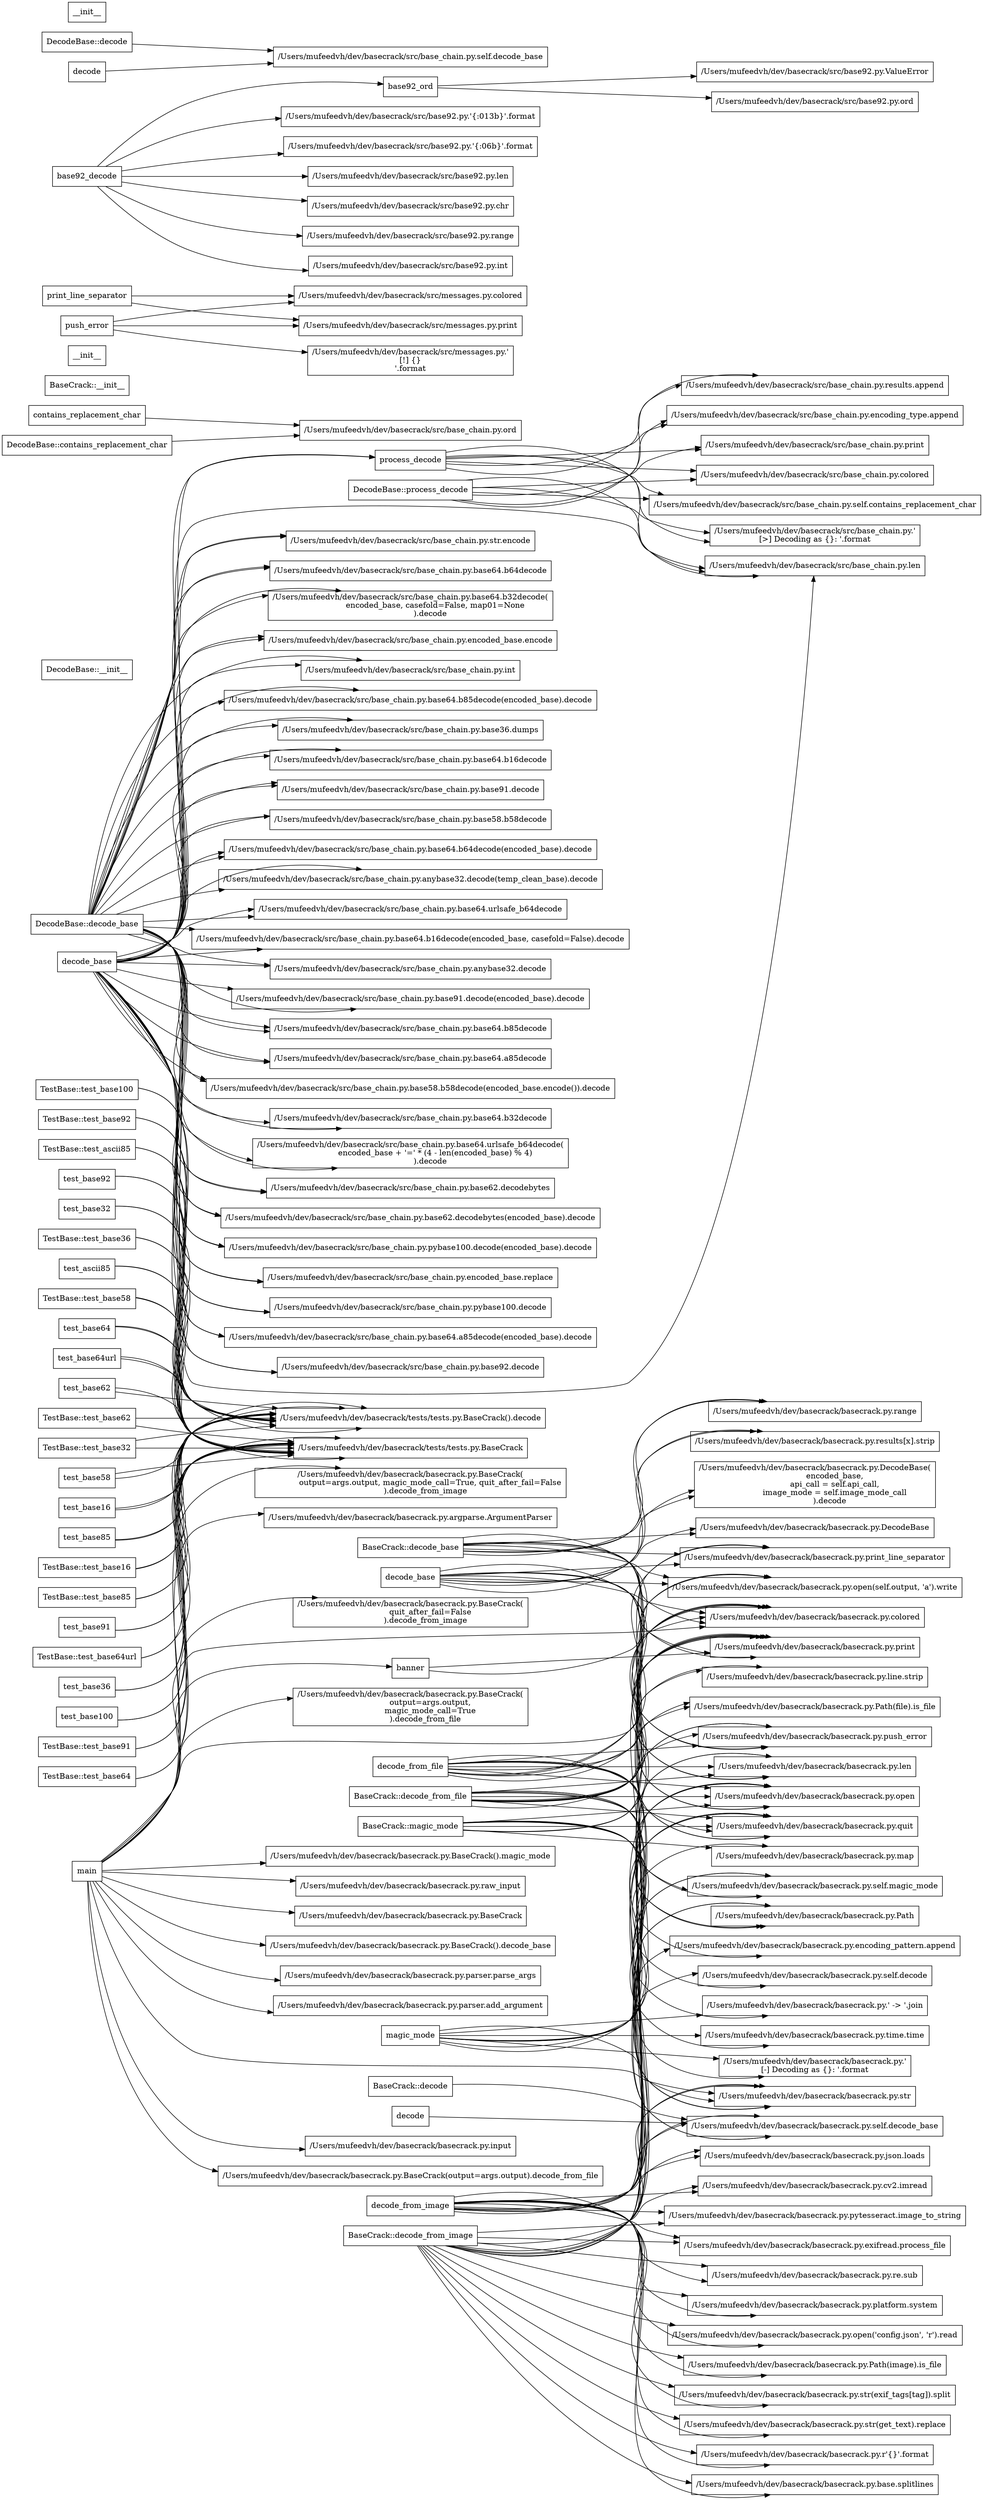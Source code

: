 digraph CallGraph {
  rankdir=LR;
  node [shape=box];
  "/Users/mufeedvh/dev/basecrack/basecrack.py.banner" [label="banner"];
  "/Users/mufeedvh/dev/basecrack/tests/tests.py.test_ascii85" [label="test_ascii85"];
  "/Users/mufeedvh/dev/basecrack/tests/tests.py.TestBase.test_base58" [label="TestBase::test_base58"];
  "/Users/mufeedvh/dev/basecrack/src/base_chain.py.process_decode" [label="process_decode"];
  "/Users/mufeedvh/dev/basecrack/tests/tests.py.test_base64" [label="test_base64"];
  "/Users/mufeedvh/dev/basecrack/tests/tests.py.test_base64url" [label="test_base64url"];
  "/Users/mufeedvh/dev/basecrack/src/base_chain.py.DecodeBase.decode_base" [label="DecodeBase::decode_base"];
  "/Users/mufeedvh/dev/basecrack/tests/tests.py.test_base62" [label="test_base62"];
  "/Users/mufeedvh/dev/basecrack/basecrack.py.BaseCrack.decode_from_image" [label="BaseCrack::decode_from_image"];
  "/Users/mufeedvh/dev/basecrack/basecrack.py.decode_base" [label="decode_base"];
  "/Users/mufeedvh/dev/basecrack/src/base_chain.py.DecodeBase.__init__" [label="DecodeBase::__init__"];
  "/Users/mufeedvh/dev/basecrack/basecrack.py.BaseCrack.decode_from_file" [label="BaseCrack::decode_from_file"];
  "/Users/mufeedvh/dev/basecrack/tests/tests.py.TestBase.test_base62" [label="TestBase::test_base62"];
  "/Users/mufeedvh/dev/basecrack/src/base_chain.py.contains_replacement_char" [label="contains_replacement_char"];
  "/Users/mufeedvh/dev/basecrack/basecrack.py.BaseCrack.__init__" [label="BaseCrack::__init__"];
  "/Users/mufeedvh/dev/basecrack/basecrack.py.magic_mode" [label="magic_mode"];
  "/Users/mufeedvh/dev/basecrack/basecrack.py.BaseCrack.decode_base" [label="BaseCrack::decode_base"];
  "/Users/mufeedvh/dev/basecrack/basecrack.py.__init__" [label="__init__"];
  "/Users/mufeedvh/dev/basecrack/tests/tests.py.TestBase.test_base32" [label="TestBase::test_base32"];
  "/Users/mufeedvh/dev/basecrack/tests/tests.py.test_base58" [label="test_base58"];
  "/Users/mufeedvh/dev/basecrack/basecrack.py.decode_from_file" [label="decode_from_file"];
  "/Users/mufeedvh/dev/basecrack/tests/tests.py.test_base16" [label="test_base16"];
  "/Users/mufeedvh/dev/basecrack/tests/tests.py.test_base85" [label="test_base85"];
  "/Users/mufeedvh/dev/basecrack/basecrack.py.decode_from_image" [label="decode_from_image"];
  "/Users/mufeedvh/dev/basecrack/src/messages.py.print_line_separator" [label="print_line_separator"];
  "/Users/mufeedvh/dev/basecrack/tests/tests.py.TestBase.test_base16" [label="TestBase::test_base16"];
  "/Users/mufeedvh/dev/basecrack/src/base92.py.base92_ord" [label="base92_ord"];
  "/Users/mufeedvh/dev/basecrack/basecrack.py.BaseCrack.decode" [label="BaseCrack::decode"];
  "/Users/mufeedvh/dev/basecrack/src/base_chain.py.DecodeBase.decode" [label="DecodeBase::decode"];
  "/Users/mufeedvh/dev/basecrack/basecrack.py.BaseCrack.magic_mode" [label="BaseCrack::magic_mode"];
  "/Users/mufeedvh/dev/basecrack/src/base_chain.py.DecodeBase.process_decode" [label="DecodeBase::process_decode"];
  "/Users/mufeedvh/dev/basecrack/tests/tests.py.TestBase.test_base85" [label="TestBase::test_base85"];
  "/Users/mufeedvh/dev/basecrack/src/base_chain.py.__init__" [label="__init__"];
  "/Users/mufeedvh/dev/basecrack/src/base_chain.py.DecodeBase.contains_replacement_char" [label="DecodeBase::contains_replacement_char"];
  "/Users/mufeedvh/dev/basecrack/src/messages.py.push_error" [label="push_error"];
  "/Users/mufeedvh/dev/basecrack/src/base_chain.py.decode_base" [label="decode_base"];
  "/Users/mufeedvh/dev/basecrack/src/base_chain.py.decode" [label="decode"];
  "/Users/mufeedvh/dev/basecrack/tests/tests.py.test_base91" [label="test_base91"];
  "/Users/mufeedvh/dev/basecrack/tests/tests.py.TestBase.test_base64url" [label="TestBase::test_base64url"];
  "/Users/mufeedvh/dev/basecrack/tests/tests.py.test_base36" [label="test_base36"];
  "/Users/mufeedvh/dev/basecrack/tests/tests.py.test_base100" [label="test_base100"];
  "/Users/mufeedvh/dev/basecrack/tests/tests.py.TestBase.test_base91" [label="TestBase::test_base91"];
  "/Users/mufeedvh/dev/basecrack/tests/tests.py.TestBase.test_base64" [label="TestBase::test_base64"];
  "/Users/mufeedvh/dev/basecrack/tests/tests.py.TestBase.test_base100" [label="TestBase::test_base100"];
  "/Users/mufeedvh/dev/basecrack/src/base92.py.base92_decode" [label="base92_decode"];
  "/Users/mufeedvh/dev/basecrack/tests/tests.py.TestBase.test_base92" [label="TestBase::test_base92"];
  "/Users/mufeedvh/dev/basecrack/tests/tests.py.TestBase.test_ascii85" [label="TestBase::test_ascii85"];
  "/Users/mufeedvh/dev/basecrack/basecrack.py.decode" [label="decode"];
  "/Users/mufeedvh/dev/basecrack/tests/tests.py.test_base92" [label="test_base92"];
  "/Users/mufeedvh/dev/basecrack/tests/tests.py.test_base32" [label="test_base32"];
  "/Users/mufeedvh/dev/basecrack/basecrack.py.main" [label="main"];
  "/Users/mufeedvh/dev/basecrack/tests/tests.py.TestBase.test_base36" [label="TestBase::test_base36"];
  "/Users/mufeedvh/dev/basecrack/basecrack.py.BaseCrack.decode_from_image" -> "/Users/mufeedvh/dev/basecrack/basecrack.py.len";
  "/Users/mufeedvh/dev/basecrack/basecrack.py.BaseCrack.decode_from_image" -> "/Users/mufeedvh/dev/basecrack/basecrack.py.re.sub";
  "/Users/mufeedvh/dev/basecrack/basecrack.py.BaseCrack.decode_from_image" -> "/Users/mufeedvh/dev/basecrack/basecrack.py.platform.system";
  "/Users/mufeedvh/dev/basecrack/basecrack.py.BaseCrack.decode_from_image" -> "/Users/mufeedvh/dev/basecrack/basecrack.py.open('config.json', 'r').read";
  "/Users/mufeedvh/dev/basecrack/basecrack.py.BaseCrack.decode_from_image" -> "/Users/mufeedvh/dev/basecrack/basecrack.py.self.magic_mode";
  "/Users/mufeedvh/dev/basecrack/basecrack.py.BaseCrack.decode_from_image" -> "/Users/mufeedvh/dev/basecrack/basecrack.py.str(exif_tags[tag]).split";
  "/Users/mufeedvh/dev/basecrack/basecrack.py.BaseCrack.decode_from_image" -> "/Users/mufeedvh/dev/basecrack/basecrack.py.quit";
  "/Users/mufeedvh/dev/basecrack/basecrack.py.BaseCrack.decode_from_image" -> "/Users/mufeedvh/dev/basecrack/basecrack.py.str(get_text).replace";
  "/Users/mufeedvh/dev/basecrack/basecrack.py.BaseCrack.decode_from_image" -> "/Users/mufeedvh/dev/basecrack/basecrack.py.str";
  "/Users/mufeedvh/dev/basecrack/basecrack.py.BaseCrack.decode_from_image" -> "/Users/mufeedvh/dev/basecrack/basecrack.py.r'{}'.format";
  "/Users/mufeedvh/dev/basecrack/basecrack.py.BaseCrack.decode_from_image" -> "/Users/mufeedvh/dev/basecrack/basecrack.py.base.splitlines";
  "/Users/mufeedvh/dev/basecrack/basecrack.py.BaseCrack.decode_from_image" -> "/Users/mufeedvh/dev/basecrack/basecrack.py.json.loads";
  "/Users/mufeedvh/dev/basecrack/basecrack.py.BaseCrack.decode_from_image" -> "/Users/mufeedvh/dev/basecrack/basecrack.py.cv2.imread";
  "/Users/mufeedvh/dev/basecrack/basecrack.py.BaseCrack.decode_from_image" -> "/Users/mufeedvh/dev/basecrack/basecrack.py.pytesseract.image_to_string";
  "/Users/mufeedvh/dev/basecrack/basecrack.py.BaseCrack.decode_from_image" -> "/Users/mufeedvh/dev/basecrack/basecrack.py.push_error";
  "/Users/mufeedvh/dev/basecrack/basecrack.py.BaseCrack.decode_from_image" -> "/Users/mufeedvh/dev/basecrack/basecrack.py.exifread.process_file";
  "/Users/mufeedvh/dev/basecrack/basecrack.py.BaseCrack.decode_from_image" -> "/Users/mufeedvh/dev/basecrack/basecrack.py.open";
  "/Users/mufeedvh/dev/basecrack/basecrack.py.BaseCrack.decode_from_image" -> "/Users/mufeedvh/dev/basecrack/basecrack.py.self.decode_base";
  "/Users/mufeedvh/dev/basecrack/basecrack.py.BaseCrack.decode_from_image" -> "/Users/mufeedvh/dev/basecrack/basecrack.py.Path(image).is_file";
  "/Users/mufeedvh/dev/basecrack/basecrack.py.BaseCrack.decode_from_image" -> "/Users/mufeedvh/dev/basecrack/basecrack.py.Path";
  "/Users/mufeedvh/dev/basecrack/src/base92.py.base92_decode" -> "/Users/mufeedvh/dev/basecrack/src/base92.py.'{:013b}'.format";
  "/Users/mufeedvh/dev/basecrack/src/base92.py.base92_decode" -> "/Users/mufeedvh/dev/basecrack/src/base92.py.'{:06b}'.format";
  "/Users/mufeedvh/dev/basecrack/src/base92.py.base92_decode" -> "/Users/mufeedvh/dev/basecrack/src/base92.py.len";
  "/Users/mufeedvh/dev/basecrack/src/base92.py.base92_decode" -> "/Users/mufeedvh/dev/basecrack/src/base92.py.chr";
  "/Users/mufeedvh/dev/basecrack/src/base92.py.base92_decode" -> "/Users/mufeedvh/dev/basecrack/src/base92.py.range";
  "/Users/mufeedvh/dev/basecrack/src/base92.py.base92_decode" -> "/Users/mufeedvh/dev/basecrack/src/base92.py.base92_ord";
  "/Users/mufeedvh/dev/basecrack/src/base92.py.base92_decode" -> "/Users/mufeedvh/dev/basecrack/src/base92.py.int";
  "/Users/mufeedvh/dev/basecrack/src/base_chain.py.DecodeBase.process_decode" -> "/Users/mufeedvh/dev/basecrack/src/base_chain.py.results.append";
  "/Users/mufeedvh/dev/basecrack/src/base_chain.py.DecodeBase.process_decode" -> "/Users/mufeedvh/dev/basecrack/src/base_chain.py.encoding_type.append";
  "/Users/mufeedvh/dev/basecrack/src/base_chain.py.DecodeBase.process_decode" -> "/Users/mufeedvh/dev/basecrack/src/base_chain.py.print";
  "/Users/mufeedvh/dev/basecrack/src/base_chain.py.DecodeBase.process_decode" -> "/Users/mufeedvh/dev/basecrack/src/base_chain.py.colored";
  "/Users/mufeedvh/dev/basecrack/src/base_chain.py.DecodeBase.process_decode" -> "/Users/mufeedvh/dev/basecrack/src/base_chain.py.self.contains_replacement_char";
  "/Users/mufeedvh/dev/basecrack/src/base_chain.py.DecodeBase.process_decode" -> "/Users/mufeedvh/dev/basecrack/src/base_chain.py.'\n[>] Decoding as {}: '.format";
  "/Users/mufeedvh/dev/basecrack/src/base_chain.py.DecodeBase.process_decode" -> "/Users/mufeedvh/dev/basecrack/src/base_chain.py.len";
  "/Users/mufeedvh/dev/basecrack/src/base_chain.py.contains_replacement_char" -> "/Users/mufeedvh/dev/basecrack/src/base_chain.py.ord";
  "/Users/mufeedvh/dev/basecrack/tests/tests.py.test_base100" -> "/Users/mufeedvh/dev/basecrack/tests/tests.py.BaseCrack().decode";
  "/Users/mufeedvh/dev/basecrack/tests/tests.py.test_base100" -> "/Users/mufeedvh/dev/basecrack/tests/tests.py.BaseCrack";
  "/Users/mufeedvh/dev/basecrack/basecrack.py.BaseCrack.decode_from_file" -> "/Users/mufeedvh/dev/basecrack/basecrack.py.print";
  "/Users/mufeedvh/dev/basecrack/basecrack.py.BaseCrack.decode_from_file" -> "/Users/mufeedvh/dev/basecrack/basecrack.py.colored";
  "/Users/mufeedvh/dev/basecrack/basecrack.py.BaseCrack.decode_from_file" -> "/Users/mufeedvh/dev/basecrack/basecrack.py.Path";
  "/Users/mufeedvh/dev/basecrack/basecrack.py.BaseCrack.decode_from_file" -> "/Users/mufeedvh/dev/basecrack/basecrack.py.open";
  "/Users/mufeedvh/dev/basecrack/basecrack.py.BaseCrack.decode_from_file" -> "/Users/mufeedvh/dev/basecrack/basecrack.py.len";
  "/Users/mufeedvh/dev/basecrack/basecrack.py.BaseCrack.decode_from_file" -> "/Users/mufeedvh/dev/basecrack/basecrack.py.str";
  "/Users/mufeedvh/dev/basecrack/basecrack.py.BaseCrack.decode_from_file" -> "/Users/mufeedvh/dev/basecrack/basecrack.py.push_error";
  "/Users/mufeedvh/dev/basecrack/basecrack.py.BaseCrack.decode_from_file" -> "/Users/mufeedvh/dev/basecrack/basecrack.py.quit";
  "/Users/mufeedvh/dev/basecrack/basecrack.py.BaseCrack.decode_from_file" -> "/Users/mufeedvh/dev/basecrack/basecrack.py.Path(file).is_file";
  "/Users/mufeedvh/dev/basecrack/basecrack.py.BaseCrack.decode_from_file" -> "/Users/mufeedvh/dev/basecrack/basecrack.py.self.decode_base";
  "/Users/mufeedvh/dev/basecrack/basecrack.py.BaseCrack.decode_from_file" -> "/Users/mufeedvh/dev/basecrack/basecrack.py.line.strip";
  "/Users/mufeedvh/dev/basecrack/basecrack.py.BaseCrack.decode_from_file" -> "/Users/mufeedvh/dev/basecrack/basecrack.py.self.magic_mode";
  "/Users/mufeedvh/dev/basecrack/basecrack.py.BaseCrack.decode_from_file" -> "/Users/mufeedvh/dev/basecrack/basecrack.py.print_line_separator";
  "/Users/mufeedvh/dev/basecrack/tests/tests.py.test_base32" -> "/Users/mufeedvh/dev/basecrack/tests/tests.py.BaseCrack";
  "/Users/mufeedvh/dev/basecrack/tests/tests.py.test_base32" -> "/Users/mufeedvh/dev/basecrack/tests/tests.py.BaseCrack().decode";
  "/Users/mufeedvh/dev/basecrack/tests/tests.py.TestBase.test_base32" -> "/Users/mufeedvh/dev/basecrack/tests/tests.py.BaseCrack().decode";
  "/Users/mufeedvh/dev/basecrack/tests/tests.py.TestBase.test_base32" -> "/Users/mufeedvh/dev/basecrack/tests/tests.py.BaseCrack";
  "/Users/mufeedvh/dev/basecrack/basecrack.py.BaseCrack.decode_base" -> "/Users/mufeedvh/dev/basecrack/basecrack.py.results[x].strip";
  "/Users/mufeedvh/dev/basecrack/basecrack.py.BaseCrack.decode_base" -> "/Users/mufeedvh/dev/basecrack/basecrack.py.push_error";
  "/Users/mufeedvh/dev/basecrack/basecrack.py.BaseCrack.decode_base" -> "/Users/mufeedvh/dev/basecrack/basecrack.py.DecodeBase(
                encoded_base,
                api_call = self.api_call,
                image_mode = self.image_mode_call
            ).decode";
  "/Users/mufeedvh/dev/basecrack/basecrack.py.BaseCrack.decode_base" -> "/Users/mufeedvh/dev/basecrack/basecrack.py.open";
  "/Users/mufeedvh/dev/basecrack/basecrack.py.BaseCrack.decode_base" -> "/Users/mufeedvh/dev/basecrack/basecrack.py.colored";
  "/Users/mufeedvh/dev/basecrack/basecrack.py.BaseCrack.decode_base" -> "/Users/mufeedvh/dev/basecrack/basecrack.py.print_line_separator";
  "/Users/mufeedvh/dev/basecrack/basecrack.py.BaseCrack.decode_base" -> "/Users/mufeedvh/dev/basecrack/basecrack.py.DecodeBase";
  "/Users/mufeedvh/dev/basecrack/basecrack.py.BaseCrack.decode_base" -> "/Users/mufeedvh/dev/basecrack/basecrack.py.len";
  "/Users/mufeedvh/dev/basecrack/basecrack.py.BaseCrack.decode_base" -> "/Users/mufeedvh/dev/basecrack/basecrack.py.range";
  "/Users/mufeedvh/dev/basecrack/basecrack.py.BaseCrack.decode_base" -> "/Users/mufeedvh/dev/basecrack/basecrack.py.open(self.output, 'a').write";
  "/Users/mufeedvh/dev/basecrack/basecrack.py.BaseCrack.decode_base" -> "/Users/mufeedvh/dev/basecrack/basecrack.py.quit";
  "/Users/mufeedvh/dev/basecrack/basecrack.py.BaseCrack.decode_base" -> "/Users/mufeedvh/dev/basecrack/basecrack.py.print";
  "/Users/mufeedvh/dev/basecrack/tests/tests.py.test_base58" -> "/Users/mufeedvh/dev/basecrack/tests/tests.py.BaseCrack().decode";
  "/Users/mufeedvh/dev/basecrack/tests/tests.py.test_base58" -> "/Users/mufeedvh/dev/basecrack/tests/tests.py.BaseCrack";
  "/Users/mufeedvh/dev/basecrack/basecrack.py.decode" -> "/Users/mufeedvh/dev/basecrack/basecrack.py.self.decode_base";
  "/Users/mufeedvh/dev/basecrack/tests/tests.py.TestBase.test_base16" -> "/Users/mufeedvh/dev/basecrack/tests/tests.py.BaseCrack";
  "/Users/mufeedvh/dev/basecrack/tests/tests.py.TestBase.test_base16" -> "/Users/mufeedvh/dev/basecrack/tests/tests.py.BaseCrack().decode";
  "/Users/mufeedvh/dev/basecrack/tests/tests.py.TestBase.test_base62" -> "/Users/mufeedvh/dev/basecrack/tests/tests.py.BaseCrack().decode";
  "/Users/mufeedvh/dev/basecrack/tests/tests.py.TestBase.test_base62" -> "/Users/mufeedvh/dev/basecrack/tests/tests.py.BaseCrack";
  "/Users/mufeedvh/dev/basecrack/tests/tests.py.test_base85" -> "/Users/mufeedvh/dev/basecrack/tests/tests.py.BaseCrack";
  "/Users/mufeedvh/dev/basecrack/tests/tests.py.test_base85" -> "/Users/mufeedvh/dev/basecrack/tests/tests.py.BaseCrack().decode";
  "/Users/mufeedvh/dev/basecrack/basecrack.py.decode_from_image" -> "/Users/mufeedvh/dev/basecrack/basecrack.py.str(exif_tags[tag]).split";
  "/Users/mufeedvh/dev/basecrack/basecrack.py.decode_from_image" -> "/Users/mufeedvh/dev/basecrack/basecrack.py.cv2.imread";
  "/Users/mufeedvh/dev/basecrack/basecrack.py.decode_from_image" -> "/Users/mufeedvh/dev/basecrack/basecrack.py.quit";
  "/Users/mufeedvh/dev/basecrack/basecrack.py.decode_from_image" -> "/Users/mufeedvh/dev/basecrack/basecrack.py.Path(image).is_file";
  "/Users/mufeedvh/dev/basecrack/basecrack.py.decode_from_image" -> "/Users/mufeedvh/dev/basecrack/basecrack.py.pytesseract.image_to_string";
  "/Users/mufeedvh/dev/basecrack/basecrack.py.decode_from_image" -> "/Users/mufeedvh/dev/basecrack/basecrack.py.open";
  "/Users/mufeedvh/dev/basecrack/basecrack.py.decode_from_image" -> "/Users/mufeedvh/dev/basecrack/basecrack.py.json.loads";
  "/Users/mufeedvh/dev/basecrack/basecrack.py.decode_from_image" -> "/Users/mufeedvh/dev/basecrack/basecrack.py.str";
  "/Users/mufeedvh/dev/basecrack/basecrack.py.decode_from_image" -> "/Users/mufeedvh/dev/basecrack/basecrack.py.platform.system";
  "/Users/mufeedvh/dev/basecrack/basecrack.py.decode_from_image" -> "/Users/mufeedvh/dev/basecrack/basecrack.py.Path";
  "/Users/mufeedvh/dev/basecrack/basecrack.py.decode_from_image" -> "/Users/mufeedvh/dev/basecrack/basecrack.py.re.sub";
  "/Users/mufeedvh/dev/basecrack/basecrack.py.decode_from_image" -> "/Users/mufeedvh/dev/basecrack/basecrack.py.r'{}'.format";
  "/Users/mufeedvh/dev/basecrack/basecrack.py.decode_from_image" -> "/Users/mufeedvh/dev/basecrack/basecrack.py.len";
  "/Users/mufeedvh/dev/basecrack/basecrack.py.decode_from_image" -> "/Users/mufeedvh/dev/basecrack/basecrack.py.base.splitlines";
  "/Users/mufeedvh/dev/basecrack/basecrack.py.decode_from_image" -> "/Users/mufeedvh/dev/basecrack/basecrack.py.self.magic_mode";
  "/Users/mufeedvh/dev/basecrack/basecrack.py.decode_from_image" -> "/Users/mufeedvh/dev/basecrack/basecrack.py.push_error";
  "/Users/mufeedvh/dev/basecrack/basecrack.py.decode_from_image" -> "/Users/mufeedvh/dev/basecrack/basecrack.py.self.decode_base";
  "/Users/mufeedvh/dev/basecrack/basecrack.py.decode_from_image" -> "/Users/mufeedvh/dev/basecrack/basecrack.py.str(get_text).replace";
  "/Users/mufeedvh/dev/basecrack/basecrack.py.decode_from_image" -> "/Users/mufeedvh/dev/basecrack/basecrack.py.exifread.process_file";
  "/Users/mufeedvh/dev/basecrack/basecrack.py.decode_from_image" -> "/Users/mufeedvh/dev/basecrack/basecrack.py.open('config.json', 'r').read";
  "/Users/mufeedvh/dev/basecrack/basecrack.py.banner" -> "/Users/mufeedvh/dev/basecrack/basecrack.py.colored";
  "/Users/mufeedvh/dev/basecrack/basecrack.py.banner" -> "/Users/mufeedvh/dev/basecrack/basecrack.py.print";
  "/Users/mufeedvh/dev/basecrack/basecrack.py.decode_from_file" -> "/Users/mufeedvh/dev/basecrack/basecrack.py.print";
  "/Users/mufeedvh/dev/basecrack/basecrack.py.decode_from_file" -> "/Users/mufeedvh/dev/basecrack/basecrack.py.len";
  "/Users/mufeedvh/dev/basecrack/basecrack.py.decode_from_file" -> "/Users/mufeedvh/dev/basecrack/basecrack.py.Path";
  "/Users/mufeedvh/dev/basecrack/basecrack.py.decode_from_file" -> "/Users/mufeedvh/dev/basecrack/basecrack.py.line.strip";
  "/Users/mufeedvh/dev/basecrack/basecrack.py.decode_from_file" -> "/Users/mufeedvh/dev/basecrack/basecrack.py.str";
  "/Users/mufeedvh/dev/basecrack/basecrack.py.decode_from_file" -> "/Users/mufeedvh/dev/basecrack/basecrack.py.colored";
  "/Users/mufeedvh/dev/basecrack/basecrack.py.decode_from_file" -> "/Users/mufeedvh/dev/basecrack/basecrack.py.Path(file).is_file";
  "/Users/mufeedvh/dev/basecrack/basecrack.py.decode_from_file" -> "/Users/mufeedvh/dev/basecrack/basecrack.py.quit";
  "/Users/mufeedvh/dev/basecrack/basecrack.py.decode_from_file" -> "/Users/mufeedvh/dev/basecrack/basecrack.py.push_error";
  "/Users/mufeedvh/dev/basecrack/basecrack.py.decode_from_file" -> "/Users/mufeedvh/dev/basecrack/basecrack.py.self.decode_base";
  "/Users/mufeedvh/dev/basecrack/basecrack.py.decode_from_file" -> "/Users/mufeedvh/dev/basecrack/basecrack.py.print_line_separator";
  "/Users/mufeedvh/dev/basecrack/basecrack.py.decode_from_file" -> "/Users/mufeedvh/dev/basecrack/basecrack.py.open";
  "/Users/mufeedvh/dev/basecrack/basecrack.py.decode_from_file" -> "/Users/mufeedvh/dev/basecrack/basecrack.py.self.magic_mode";
  "/Users/mufeedvh/dev/basecrack/basecrack.py.BaseCrack.decode" -> "/Users/mufeedvh/dev/basecrack/basecrack.py.self.decode_base";
  "/Users/mufeedvh/dev/basecrack/tests/tests.py.test_base62" -> "/Users/mufeedvh/dev/basecrack/tests/tests.py.BaseCrack().decode";
  "/Users/mufeedvh/dev/basecrack/tests/tests.py.test_base62" -> "/Users/mufeedvh/dev/basecrack/tests/tests.py.BaseCrack";
  "/Users/mufeedvh/dev/basecrack/src/messages.py.push_error" -> "/Users/mufeedvh/dev/basecrack/src/messages.py.'\n[!] {}\n'.format";
  "/Users/mufeedvh/dev/basecrack/src/messages.py.push_error" -> "/Users/mufeedvh/dev/basecrack/src/messages.py.print";
  "/Users/mufeedvh/dev/basecrack/src/messages.py.push_error" -> "/Users/mufeedvh/dev/basecrack/src/messages.py.colored";
  "/Users/mufeedvh/dev/basecrack/src/base_chain.py.DecodeBase.decode" -> "/Users/mufeedvh/dev/basecrack/src/base_chain.py.self.decode_base";
  "/Users/mufeedvh/dev/basecrack/src/base_chain.py.decode_base" -> "/Users/mufeedvh/dev/basecrack/src/base_chain.py.str.encode";
  "/Users/mufeedvh/dev/basecrack/src/base_chain.py.decode_base" -> "/Users/mufeedvh/dev/basecrack/src/base_chain.py.process_decode";
  "/Users/mufeedvh/dev/basecrack/src/base_chain.py.decode_base" -> "/Users/mufeedvh/dev/basecrack/src/base_chain.py.base64.b64decode";
  "/Users/mufeedvh/dev/basecrack/src/base_chain.py.decode_base" -> "/Users/mufeedvh/dev/basecrack/src/base_chain.py.len";
  "/Users/mufeedvh/dev/basecrack/src/base_chain.py.decode_base" -> "/Users/mufeedvh/dev/basecrack/src/base_chain.py.base64.b32decode(
                    encoded_base, casefold=False, map01=None
                ).decode";
  "/Users/mufeedvh/dev/basecrack/src/base_chain.py.decode_base" -> "/Users/mufeedvh/dev/basecrack/src/base_chain.py.encoded_base.encode";
  "/Users/mufeedvh/dev/basecrack/src/base_chain.py.decode_base" -> "/Users/mufeedvh/dev/basecrack/src/base_chain.py.int";
  "/Users/mufeedvh/dev/basecrack/src/base_chain.py.decode_base" -> "/Users/mufeedvh/dev/basecrack/src/base_chain.py.base64.b85decode(encoded_base).decode";
  "/Users/mufeedvh/dev/basecrack/src/base_chain.py.decode_base" -> "/Users/mufeedvh/dev/basecrack/src/base_chain.py.base36.dumps";
  "/Users/mufeedvh/dev/basecrack/src/base_chain.py.decode_base" -> "/Users/mufeedvh/dev/basecrack/src/base_chain.py.base64.b16decode";
  "/Users/mufeedvh/dev/basecrack/src/base_chain.py.decode_base" -> "/Users/mufeedvh/dev/basecrack/src/base_chain.py.base91.decode";
  "/Users/mufeedvh/dev/basecrack/src/base_chain.py.decode_base" -> "/Users/mufeedvh/dev/basecrack/src/base_chain.py.base58.b58decode";
  "/Users/mufeedvh/dev/basecrack/src/base_chain.py.decode_base" -> "/Users/mufeedvh/dev/basecrack/src/base_chain.py.base64.b64decode(encoded_base).decode";
  "/Users/mufeedvh/dev/basecrack/src/base_chain.py.decode_base" -> "/Users/mufeedvh/dev/basecrack/src/base_chain.py.anybase32.decode(temp_clean_base).decode";
  "/Users/mufeedvh/dev/basecrack/src/base_chain.py.decode_base" -> "/Users/mufeedvh/dev/basecrack/src/base_chain.py.base64.urlsafe_b64decode";
  "/Users/mufeedvh/dev/basecrack/src/base_chain.py.decode_base" -> "/Users/mufeedvh/dev/basecrack/src/base_chain.py.base64.b16decode(encoded_base, casefold=False).decode";
  "/Users/mufeedvh/dev/basecrack/src/base_chain.py.decode_base" -> "/Users/mufeedvh/dev/basecrack/src/base_chain.py.anybase32.decode";
  "/Users/mufeedvh/dev/basecrack/src/base_chain.py.decode_base" -> "/Users/mufeedvh/dev/basecrack/src/base_chain.py.base91.decode(encoded_base).decode";
  "/Users/mufeedvh/dev/basecrack/src/base_chain.py.decode_base" -> "/Users/mufeedvh/dev/basecrack/src/base_chain.py.base64.b85decode";
  "/Users/mufeedvh/dev/basecrack/src/base_chain.py.decode_base" -> "/Users/mufeedvh/dev/basecrack/src/base_chain.py.base64.a85decode";
  "/Users/mufeedvh/dev/basecrack/src/base_chain.py.decode_base" -> "/Users/mufeedvh/dev/basecrack/src/base_chain.py.base58.b58decode(encoded_base.encode()).decode";
  "/Users/mufeedvh/dev/basecrack/src/base_chain.py.decode_base" -> "/Users/mufeedvh/dev/basecrack/src/base_chain.py.base64.b32decode";
  "/Users/mufeedvh/dev/basecrack/src/base_chain.py.decode_base" -> "/Users/mufeedvh/dev/basecrack/src/base_chain.py.base64.urlsafe_b64decode(
                    encoded_base + '=' * (4 - len(encoded_base) % 4)
                ).decode";
  "/Users/mufeedvh/dev/basecrack/src/base_chain.py.decode_base" -> "/Users/mufeedvh/dev/basecrack/src/base_chain.py.base62.decodebytes";
  "/Users/mufeedvh/dev/basecrack/src/base_chain.py.decode_base" -> "/Users/mufeedvh/dev/basecrack/src/base_chain.py.base62.decodebytes(encoded_base).decode";
  "/Users/mufeedvh/dev/basecrack/src/base_chain.py.decode_base" -> "/Users/mufeedvh/dev/basecrack/src/base_chain.py.pybase100.decode(encoded_base).decode";
  "/Users/mufeedvh/dev/basecrack/src/base_chain.py.decode_base" -> "/Users/mufeedvh/dev/basecrack/src/base_chain.py.encoded_base.replace";
  "/Users/mufeedvh/dev/basecrack/src/base_chain.py.decode_base" -> "/Users/mufeedvh/dev/basecrack/src/base_chain.py.pybase100.decode";
  "/Users/mufeedvh/dev/basecrack/src/base_chain.py.decode_base" -> "/Users/mufeedvh/dev/basecrack/src/base_chain.py.base64.a85decode(encoded_base).decode";
  "/Users/mufeedvh/dev/basecrack/src/base_chain.py.decode_base" -> "/Users/mufeedvh/dev/basecrack/src/base_chain.py.base92.decode";
  "/Users/mufeedvh/dev/basecrack/src/base_chain.py.DecodeBase.decode_base" -> "/Users/mufeedvh/dev/basecrack/src/base_chain.py.base64.b32decode(
                    encoded_base, casefold=False, map01=None
                ).decode";
  "/Users/mufeedvh/dev/basecrack/src/base_chain.py.DecodeBase.decode_base" -> "/Users/mufeedvh/dev/basecrack/src/base_chain.py.base64.b85decode";
  "/Users/mufeedvh/dev/basecrack/src/base_chain.py.DecodeBase.decode_base" -> "/Users/mufeedvh/dev/basecrack/src/base_chain.py.base62.decodebytes(encoded_base).decode";
  "/Users/mufeedvh/dev/basecrack/src/base_chain.py.DecodeBase.decode_base" -> "/Users/mufeedvh/dev/basecrack/src/base_chain.py.base64.b64decode(encoded_base).decode";
  "/Users/mufeedvh/dev/basecrack/src/base_chain.py.DecodeBase.decode_base" -> "/Users/mufeedvh/dev/basecrack/src/base_chain.py.base64.b85decode(encoded_base).decode";
  "/Users/mufeedvh/dev/basecrack/src/base_chain.py.DecodeBase.decode_base" -> "/Users/mufeedvh/dev/basecrack/src/base_chain.py.base58.b58decode(encoded_base.encode()).decode";
  "/Users/mufeedvh/dev/basecrack/src/base_chain.py.DecodeBase.decode_base" -> "/Users/mufeedvh/dev/basecrack/src/base_chain.py.base64.a85decode(encoded_base).decode";
  "/Users/mufeedvh/dev/basecrack/src/base_chain.py.DecodeBase.decode_base" -> "/Users/mufeedvh/dev/basecrack/src/base_chain.py.encoded_base.replace";
  "/Users/mufeedvh/dev/basecrack/src/base_chain.py.DecodeBase.decode_base" -> "/Users/mufeedvh/dev/basecrack/src/base_chain.py.base64.a85decode";
  "/Users/mufeedvh/dev/basecrack/src/base_chain.py.DecodeBase.decode_base" -> "/Users/mufeedvh/dev/basecrack/src/base_chain.py.base36.dumps";
  "/Users/mufeedvh/dev/basecrack/src/base_chain.py.DecodeBase.decode_base" -> "/Users/mufeedvh/dev/basecrack/src/base_chain.py.anybase32.decode";
  "/Users/mufeedvh/dev/basecrack/src/base_chain.py.DecodeBase.decode_base" -> "/Users/mufeedvh/dev/basecrack/src/base_chain.py.len";
  "/Users/mufeedvh/dev/basecrack/src/base_chain.py.DecodeBase.decode_base" -> "/Users/mufeedvh/dev/basecrack/src/base_chain.py.base64.b64decode";
  "/Users/mufeedvh/dev/basecrack/src/base_chain.py.DecodeBase.decode_base" -> "/Users/mufeedvh/dev/basecrack/src/base_chain.py.base64.urlsafe_b64decode(
                    encoded_base + '=' * (4 - len(encoded_base) % 4)
                ).decode";
  "/Users/mufeedvh/dev/basecrack/src/base_chain.py.DecodeBase.decode_base" -> "/Users/mufeedvh/dev/basecrack/src/base_chain.py.process_decode";
  "/Users/mufeedvh/dev/basecrack/src/base_chain.py.DecodeBase.decode_base" -> "/Users/mufeedvh/dev/basecrack/src/base_chain.py.base64.b16decode(encoded_base, casefold=False).decode";
  "/Users/mufeedvh/dev/basecrack/src/base_chain.py.DecodeBase.decode_base" -> "/Users/mufeedvh/dev/basecrack/src/base_chain.py.str.encode";
  "/Users/mufeedvh/dev/basecrack/src/base_chain.py.DecodeBase.decode_base" -> "/Users/mufeedvh/dev/basecrack/src/base_chain.py.base64.b32decode";
  "/Users/mufeedvh/dev/basecrack/src/base_chain.py.DecodeBase.decode_base" -> "/Users/mufeedvh/dev/basecrack/src/base_chain.py.base58.b58decode";
  "/Users/mufeedvh/dev/basecrack/src/base_chain.py.DecodeBase.decode_base" -> "/Users/mufeedvh/dev/basecrack/src/base_chain.py.encoded_base.encode";
  "/Users/mufeedvh/dev/basecrack/src/base_chain.py.DecodeBase.decode_base" -> "/Users/mufeedvh/dev/basecrack/src/base_chain.py.base62.decodebytes";
  "/Users/mufeedvh/dev/basecrack/src/base_chain.py.DecodeBase.decode_base" -> "/Users/mufeedvh/dev/basecrack/src/base_chain.py.pybase100.decode";
  "/Users/mufeedvh/dev/basecrack/src/base_chain.py.DecodeBase.decode_base" -> "/Users/mufeedvh/dev/basecrack/src/base_chain.py.pybase100.decode(encoded_base).decode";
  "/Users/mufeedvh/dev/basecrack/src/base_chain.py.DecodeBase.decode_base" -> "/Users/mufeedvh/dev/basecrack/src/base_chain.py.base64.b16decode";
  "/Users/mufeedvh/dev/basecrack/src/base_chain.py.DecodeBase.decode_base" -> "/Users/mufeedvh/dev/basecrack/src/base_chain.py.anybase32.decode(temp_clean_base).decode";
  "/Users/mufeedvh/dev/basecrack/src/base_chain.py.DecodeBase.decode_base" -> "/Users/mufeedvh/dev/basecrack/src/base_chain.py.base91.decode(encoded_base).decode";
  "/Users/mufeedvh/dev/basecrack/src/base_chain.py.DecodeBase.decode_base" -> "/Users/mufeedvh/dev/basecrack/src/base_chain.py.base92.decode";
  "/Users/mufeedvh/dev/basecrack/src/base_chain.py.DecodeBase.decode_base" -> "/Users/mufeedvh/dev/basecrack/src/base_chain.py.base64.urlsafe_b64decode";
  "/Users/mufeedvh/dev/basecrack/src/base_chain.py.DecodeBase.decode_base" -> "/Users/mufeedvh/dev/basecrack/src/base_chain.py.int";
  "/Users/mufeedvh/dev/basecrack/src/base_chain.py.DecodeBase.decode_base" -> "/Users/mufeedvh/dev/basecrack/src/base_chain.py.base91.decode";
  "/Users/mufeedvh/dev/basecrack/tests/tests.py.TestBase.test_base91" -> "/Users/mufeedvh/dev/basecrack/tests/tests.py.BaseCrack";
  "/Users/mufeedvh/dev/basecrack/tests/tests.py.TestBase.test_base91" -> "/Users/mufeedvh/dev/basecrack/tests/tests.py.BaseCrack().decode";
  "/Users/mufeedvh/dev/basecrack/basecrack.py.BaseCrack.magic_mode" -> "/Users/mufeedvh/dev/basecrack/basecrack.py.self.decode";
  "/Users/mufeedvh/dev/basecrack/basecrack.py.BaseCrack.magic_mode" -> "/Users/mufeedvh/dev/basecrack/basecrack.py.' -> '.join";
  "/Users/mufeedvh/dev/basecrack/basecrack.py.BaseCrack.magic_mode" -> "/Users/mufeedvh/dev/basecrack/basecrack.py.open";
  "/Users/mufeedvh/dev/basecrack/basecrack.py.BaseCrack.magic_mode" -> "/Users/mufeedvh/dev/basecrack/basecrack.py.time.time";
  "/Users/mufeedvh/dev/basecrack/basecrack.py.BaseCrack.magic_mode" -> "/Users/mufeedvh/dev/basecrack/basecrack.py.str";
  "/Users/mufeedvh/dev/basecrack/basecrack.py.BaseCrack.magic_mode" -> "/Users/mufeedvh/dev/basecrack/basecrack.py.open(self.output, 'a').write";
  "/Users/mufeedvh/dev/basecrack/basecrack.py.BaseCrack.magic_mode" -> "/Users/mufeedvh/dev/basecrack/basecrack.py.print";
  "/Users/mufeedvh/dev/basecrack/basecrack.py.BaseCrack.magic_mode" -> "/Users/mufeedvh/dev/basecrack/basecrack.py.colored";
  "/Users/mufeedvh/dev/basecrack/basecrack.py.BaseCrack.magic_mode" -> "/Users/mufeedvh/dev/basecrack/basecrack.py.'\n[-] Decoding as {}: '.format";
  "/Users/mufeedvh/dev/basecrack/basecrack.py.BaseCrack.magic_mode" -> "/Users/mufeedvh/dev/basecrack/basecrack.py.quit";
  "/Users/mufeedvh/dev/basecrack/basecrack.py.BaseCrack.magic_mode" -> "/Users/mufeedvh/dev/basecrack/basecrack.py.map";
  "/Users/mufeedvh/dev/basecrack/basecrack.py.BaseCrack.magic_mode" -> "/Users/mufeedvh/dev/basecrack/basecrack.py.encoding_pattern.append";
  "/Users/mufeedvh/dev/basecrack/tests/tests.py.TestBase.test_base36" -> "/Users/mufeedvh/dev/basecrack/tests/tests.py.BaseCrack().decode";
  "/Users/mufeedvh/dev/basecrack/tests/tests.py.TestBase.test_base36" -> "/Users/mufeedvh/dev/basecrack/tests/tests.py.BaseCrack";
  "/Users/mufeedvh/dev/basecrack/basecrack.py.decode_base" -> "/Users/mufeedvh/dev/basecrack/basecrack.py.open(self.output, 'a').write";
  "/Users/mufeedvh/dev/basecrack/basecrack.py.decode_base" -> "/Users/mufeedvh/dev/basecrack/basecrack.py.colored";
  "/Users/mufeedvh/dev/basecrack/basecrack.py.decode_base" -> "/Users/mufeedvh/dev/basecrack/basecrack.py.open";
  "/Users/mufeedvh/dev/basecrack/basecrack.py.decode_base" -> "/Users/mufeedvh/dev/basecrack/basecrack.py.results[x].strip";
  "/Users/mufeedvh/dev/basecrack/basecrack.py.decode_base" -> "/Users/mufeedvh/dev/basecrack/basecrack.py.print_line_separator";
  "/Users/mufeedvh/dev/basecrack/basecrack.py.decode_base" -> "/Users/mufeedvh/dev/basecrack/basecrack.py.len";
  "/Users/mufeedvh/dev/basecrack/basecrack.py.decode_base" -> "/Users/mufeedvh/dev/basecrack/basecrack.py.DecodeBase(
                encoded_base,
                api_call = self.api_call,
                image_mode = self.image_mode_call
            ).decode";
  "/Users/mufeedvh/dev/basecrack/basecrack.py.decode_base" -> "/Users/mufeedvh/dev/basecrack/basecrack.py.quit";
  "/Users/mufeedvh/dev/basecrack/basecrack.py.decode_base" -> "/Users/mufeedvh/dev/basecrack/basecrack.py.DecodeBase";
  "/Users/mufeedvh/dev/basecrack/basecrack.py.decode_base" -> "/Users/mufeedvh/dev/basecrack/basecrack.py.print";
  "/Users/mufeedvh/dev/basecrack/basecrack.py.decode_base" -> "/Users/mufeedvh/dev/basecrack/basecrack.py.range";
  "/Users/mufeedvh/dev/basecrack/basecrack.py.decode_base" -> "/Users/mufeedvh/dev/basecrack/basecrack.py.push_error";
  "/Users/mufeedvh/dev/basecrack/tests/tests.py.TestBase.test_base85" -> "/Users/mufeedvh/dev/basecrack/tests/tests.py.BaseCrack";
  "/Users/mufeedvh/dev/basecrack/tests/tests.py.TestBase.test_base85" -> "/Users/mufeedvh/dev/basecrack/tests/tests.py.BaseCrack().decode";
  "/Users/mufeedvh/dev/basecrack/tests/tests.py.test_base92" -> "/Users/mufeedvh/dev/basecrack/tests/tests.py.BaseCrack().decode";
  "/Users/mufeedvh/dev/basecrack/tests/tests.py.test_base92" -> "/Users/mufeedvh/dev/basecrack/tests/tests.py.BaseCrack";
  "/Users/mufeedvh/dev/basecrack/src/base_chain.py.DecodeBase.contains_replacement_char" -> "/Users/mufeedvh/dev/basecrack/src/base_chain.py.ord";
  "/Users/mufeedvh/dev/basecrack/tests/tests.py.TestBase.test_base64" -> "/Users/mufeedvh/dev/basecrack/tests/tests.py.BaseCrack";
  "/Users/mufeedvh/dev/basecrack/tests/tests.py.TestBase.test_base64" -> "/Users/mufeedvh/dev/basecrack/tests/tests.py.BaseCrack().decode";
  "/Users/mufeedvh/dev/basecrack/tests/tests.py.TestBase.test_base100" -> "/Users/mufeedvh/dev/basecrack/tests/tests.py.BaseCrack().decode";
  "/Users/mufeedvh/dev/basecrack/tests/tests.py.TestBase.test_base100" -> "/Users/mufeedvh/dev/basecrack/tests/tests.py.BaseCrack";
  "/Users/mufeedvh/dev/basecrack/tests/tests.py.test_base16" -> "/Users/mufeedvh/dev/basecrack/tests/tests.py.BaseCrack().decode";
  "/Users/mufeedvh/dev/basecrack/tests/tests.py.test_base16" -> "/Users/mufeedvh/dev/basecrack/tests/tests.py.BaseCrack";
  "/Users/mufeedvh/dev/basecrack/src/base_chain.py.decode" -> "/Users/mufeedvh/dev/basecrack/src/base_chain.py.self.decode_base";
  "/Users/mufeedvh/dev/basecrack/tests/tests.py.TestBase.test_base58" -> "/Users/mufeedvh/dev/basecrack/tests/tests.py.BaseCrack().decode";
  "/Users/mufeedvh/dev/basecrack/tests/tests.py.TestBase.test_base58" -> "/Users/mufeedvh/dev/basecrack/tests/tests.py.BaseCrack";
  "/Users/mufeedvh/dev/basecrack/src/messages.py.print_line_separator" -> "/Users/mufeedvh/dev/basecrack/src/messages.py.colored";
  "/Users/mufeedvh/dev/basecrack/src/messages.py.print_line_separator" -> "/Users/mufeedvh/dev/basecrack/src/messages.py.print";
  "/Users/mufeedvh/dev/basecrack/tests/tests.py.test_base91" -> "/Users/mufeedvh/dev/basecrack/tests/tests.py.BaseCrack";
  "/Users/mufeedvh/dev/basecrack/tests/tests.py.test_base91" -> "/Users/mufeedvh/dev/basecrack/tests/tests.py.BaseCrack().decode";
  "/Users/mufeedvh/dev/basecrack/tests/tests.py.TestBase.test_base92" -> "/Users/mufeedvh/dev/basecrack/tests/tests.py.BaseCrack().decode";
  "/Users/mufeedvh/dev/basecrack/tests/tests.py.TestBase.test_base92" -> "/Users/mufeedvh/dev/basecrack/tests/tests.py.BaseCrack";
  "/Users/mufeedvh/dev/basecrack/tests/tests.py.test_base64" -> "/Users/mufeedvh/dev/basecrack/tests/tests.py.BaseCrack";
  "/Users/mufeedvh/dev/basecrack/tests/tests.py.test_base64" -> "/Users/mufeedvh/dev/basecrack/tests/tests.py.BaseCrack().decode";
  "/Users/mufeedvh/dev/basecrack/tests/tests.py.test_base64url" -> "/Users/mufeedvh/dev/basecrack/tests/tests.py.BaseCrack().decode";
  "/Users/mufeedvh/dev/basecrack/tests/tests.py.test_base64url" -> "/Users/mufeedvh/dev/basecrack/tests/tests.py.BaseCrack";
  "/Users/mufeedvh/dev/basecrack/basecrack.py.magic_mode" -> "/Users/mufeedvh/dev/basecrack/basecrack.py.quit";
  "/Users/mufeedvh/dev/basecrack/basecrack.py.magic_mode" -> "/Users/mufeedvh/dev/basecrack/basecrack.py.open(self.output, 'a').write";
  "/Users/mufeedvh/dev/basecrack/basecrack.py.magic_mode" -> "/Users/mufeedvh/dev/basecrack/basecrack.py.str";
  "/Users/mufeedvh/dev/basecrack/basecrack.py.magic_mode" -> "/Users/mufeedvh/dev/basecrack/basecrack.py.self.decode";
  "/Users/mufeedvh/dev/basecrack/basecrack.py.magic_mode" -> "/Users/mufeedvh/dev/basecrack/basecrack.py.print";
  "/Users/mufeedvh/dev/basecrack/basecrack.py.magic_mode" -> "/Users/mufeedvh/dev/basecrack/basecrack.py.map";
  "/Users/mufeedvh/dev/basecrack/basecrack.py.magic_mode" -> "/Users/mufeedvh/dev/basecrack/basecrack.py.encoding_pattern.append";
  "/Users/mufeedvh/dev/basecrack/basecrack.py.magic_mode" -> "/Users/mufeedvh/dev/basecrack/basecrack.py.colored";
  "/Users/mufeedvh/dev/basecrack/basecrack.py.magic_mode" -> "/Users/mufeedvh/dev/basecrack/basecrack.py.'\n[-] Decoding as {}: '.format";
  "/Users/mufeedvh/dev/basecrack/basecrack.py.magic_mode" -> "/Users/mufeedvh/dev/basecrack/basecrack.py.time.time";
  "/Users/mufeedvh/dev/basecrack/basecrack.py.magic_mode" -> "/Users/mufeedvh/dev/basecrack/basecrack.py.open";
  "/Users/mufeedvh/dev/basecrack/basecrack.py.magic_mode" -> "/Users/mufeedvh/dev/basecrack/basecrack.py.' -> '.join";
  "/Users/mufeedvh/dev/basecrack/tests/tests.py.test_base36" -> "/Users/mufeedvh/dev/basecrack/tests/tests.py.BaseCrack";
  "/Users/mufeedvh/dev/basecrack/tests/tests.py.test_base36" -> "/Users/mufeedvh/dev/basecrack/tests/tests.py.BaseCrack().decode";
  "/Users/mufeedvh/dev/basecrack/tests/tests.py.TestBase.test_base64url" -> "/Users/mufeedvh/dev/basecrack/tests/tests.py.BaseCrack";
  "/Users/mufeedvh/dev/basecrack/tests/tests.py.TestBase.test_base64url" -> "/Users/mufeedvh/dev/basecrack/tests/tests.py.BaseCrack().decode";
  "/Users/mufeedvh/dev/basecrack/basecrack.py.main" -> "/Users/mufeedvh/dev/basecrack/basecrack.py.print";
  "/Users/mufeedvh/dev/basecrack/basecrack.py.main" -> "/Users/mufeedvh/dev/basecrack/basecrack.py.colored";
  "/Users/mufeedvh/dev/basecrack/basecrack.py.main" -> "/Users/mufeedvh/dev/basecrack/basecrack.py.input";
  "/Users/mufeedvh/dev/basecrack/basecrack.py.main" -> "/Users/mufeedvh/dev/basecrack/basecrack.py.BaseCrack(output=args.output).decode_from_file";
  "/Users/mufeedvh/dev/basecrack/basecrack.py.main" -> "/Users/mufeedvh/dev/basecrack/basecrack.py.BaseCrack(
                output=args.output, magic_mode_call=True, quit_after_fail=False
            ).decode_from_image";
  "/Users/mufeedvh/dev/basecrack/basecrack.py.main" -> "/Users/mufeedvh/dev/basecrack/basecrack.py.banner";
  "/Users/mufeedvh/dev/basecrack/basecrack.py.main" -> "/Users/mufeedvh/dev/basecrack/basecrack.py.argparse.ArgumentParser";
  "/Users/mufeedvh/dev/basecrack/basecrack.py.main" -> "/Users/mufeedvh/dev/basecrack/basecrack.py.BaseCrack(
                quit_after_fail=False
            ).decode_from_image";
  "/Users/mufeedvh/dev/basecrack/basecrack.py.main" -> "/Users/mufeedvh/dev/basecrack/basecrack.py.BaseCrack(
                output=args.output,
                magic_mode_call=True
            ).decode_from_file";
  "/Users/mufeedvh/dev/basecrack/basecrack.py.main" -> "/Users/mufeedvh/dev/basecrack/basecrack.py.BaseCrack().magic_mode";
  "/Users/mufeedvh/dev/basecrack/basecrack.py.main" -> "/Users/mufeedvh/dev/basecrack/basecrack.py.raw_input";
  "/Users/mufeedvh/dev/basecrack/basecrack.py.main" -> "/Users/mufeedvh/dev/basecrack/basecrack.py.BaseCrack";
  "/Users/mufeedvh/dev/basecrack/basecrack.py.main" -> "/Users/mufeedvh/dev/basecrack/basecrack.py.BaseCrack().decode_base";
  "/Users/mufeedvh/dev/basecrack/basecrack.py.main" -> "/Users/mufeedvh/dev/basecrack/basecrack.py.parser.parse_args";
  "/Users/mufeedvh/dev/basecrack/basecrack.py.main" -> "/Users/mufeedvh/dev/basecrack/basecrack.py.str";
  "/Users/mufeedvh/dev/basecrack/basecrack.py.main" -> "/Users/mufeedvh/dev/basecrack/basecrack.py.parser.add_argument";
  "/Users/mufeedvh/dev/basecrack/src/base_chain.py.process_decode" -> "/Users/mufeedvh/dev/basecrack/src/base_chain.py.colored";
  "/Users/mufeedvh/dev/basecrack/src/base_chain.py.process_decode" -> "/Users/mufeedvh/dev/basecrack/src/base_chain.py.print";
  "/Users/mufeedvh/dev/basecrack/src/base_chain.py.process_decode" -> "/Users/mufeedvh/dev/basecrack/src/base_chain.py.'\n[>] Decoding as {}: '.format";
  "/Users/mufeedvh/dev/basecrack/src/base_chain.py.process_decode" -> "/Users/mufeedvh/dev/basecrack/src/base_chain.py.self.contains_replacement_char";
  "/Users/mufeedvh/dev/basecrack/src/base_chain.py.process_decode" -> "/Users/mufeedvh/dev/basecrack/src/base_chain.py.len";
  "/Users/mufeedvh/dev/basecrack/src/base_chain.py.process_decode" -> "/Users/mufeedvh/dev/basecrack/src/base_chain.py.encoding_type.append";
  "/Users/mufeedvh/dev/basecrack/src/base_chain.py.process_decode" -> "/Users/mufeedvh/dev/basecrack/src/base_chain.py.results.append";
  "/Users/mufeedvh/dev/basecrack/src/base92.py.base92_ord" -> "/Users/mufeedvh/dev/basecrack/src/base92.py.ValueError";
  "/Users/mufeedvh/dev/basecrack/src/base92.py.base92_ord" -> "/Users/mufeedvh/dev/basecrack/src/base92.py.ord";
  "/Users/mufeedvh/dev/basecrack/tests/tests.py.test_ascii85" -> "/Users/mufeedvh/dev/basecrack/tests/tests.py.BaseCrack";
  "/Users/mufeedvh/dev/basecrack/tests/tests.py.test_ascii85" -> "/Users/mufeedvh/dev/basecrack/tests/tests.py.BaseCrack().decode";
  "/Users/mufeedvh/dev/basecrack/tests/tests.py.TestBase.test_ascii85" -> "/Users/mufeedvh/dev/basecrack/tests/tests.py.BaseCrack().decode";
  "/Users/mufeedvh/dev/basecrack/tests/tests.py.TestBase.test_ascii85" -> "/Users/mufeedvh/dev/basecrack/tests/tests.py.BaseCrack";
}